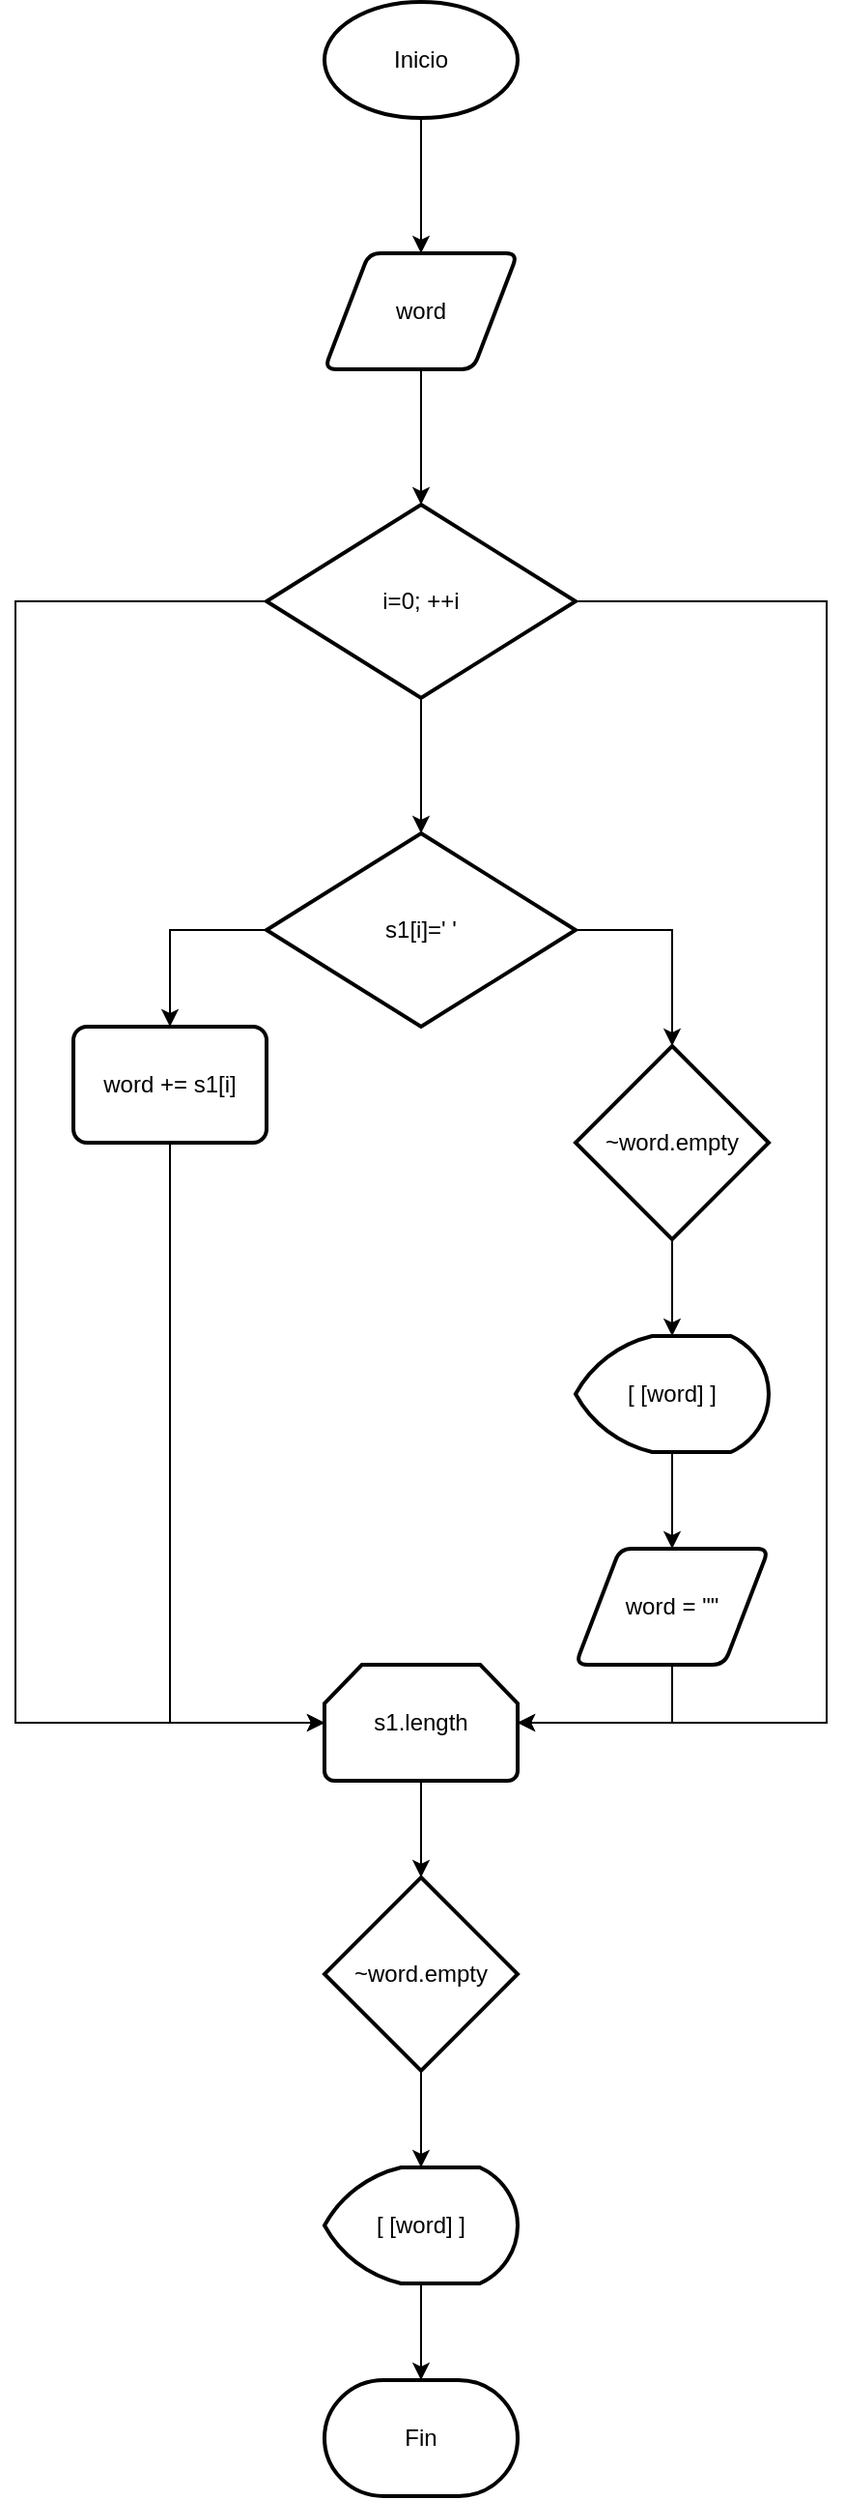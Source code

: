 <mxfile version="24.3.1" type="github">
  <diagram name="Página-1" id="tkLbO8by5taO0nFYaN6b">
    <mxGraphModel dx="1034" dy="518" grid="1" gridSize="10" guides="1" tooltips="1" connect="1" arrows="1" fold="1" page="1" pageScale="1" pageWidth="827" pageHeight="1169" math="0" shadow="0">
      <root>
        <mxCell id="0" />
        <mxCell id="1" parent="0" />
        <mxCell id="C-MHwO7wnLaSFYGx8b7M-3" value="" style="edgeStyle=orthogonalEdgeStyle;rounded=0;orthogonalLoop=1;jettySize=auto;html=1;entryX=0.5;entryY=0;entryDx=0;entryDy=0;" edge="1" parent="1" source="C-MHwO7wnLaSFYGx8b7M-1" target="C-MHwO7wnLaSFYGx8b7M-4">
          <mxGeometry relative="1" as="geometry">
            <mxPoint x="420" y="140" as="targetPoint" />
          </mxGeometry>
        </mxCell>
        <mxCell id="C-MHwO7wnLaSFYGx8b7M-1" value="Inicio" style="strokeWidth=2;html=1;shape=mxgraph.flowchart.start_1;whiteSpace=wrap;" vertex="1" parent="1">
          <mxGeometry x="370" y="10" width="100" height="60" as="geometry" />
        </mxCell>
        <mxCell id="C-MHwO7wnLaSFYGx8b7M-9" value="" style="edgeStyle=orthogonalEdgeStyle;rounded=0;orthogonalLoop=1;jettySize=auto;html=1;" edge="1" parent="1" source="C-MHwO7wnLaSFYGx8b7M-4" target="C-MHwO7wnLaSFYGx8b7M-8">
          <mxGeometry relative="1" as="geometry" />
        </mxCell>
        <mxCell id="C-MHwO7wnLaSFYGx8b7M-4" value="word" style="shape=parallelogram;html=1;strokeWidth=2;perimeter=parallelogramPerimeter;whiteSpace=wrap;rounded=1;arcSize=12;size=0.23;" vertex="1" parent="1">
          <mxGeometry x="370" y="140" width="100" height="60" as="geometry" />
        </mxCell>
        <mxCell id="C-MHwO7wnLaSFYGx8b7M-11" value="" style="edgeStyle=orthogonalEdgeStyle;rounded=0;orthogonalLoop=1;jettySize=auto;html=1;" edge="1" parent="1" source="C-MHwO7wnLaSFYGx8b7M-8" target="C-MHwO7wnLaSFYGx8b7M-10">
          <mxGeometry relative="1" as="geometry" />
        </mxCell>
        <mxCell id="C-MHwO7wnLaSFYGx8b7M-31" style="edgeStyle=orthogonalEdgeStyle;rounded=0;orthogonalLoop=1;jettySize=auto;html=1;entryX=0;entryY=0.5;entryDx=0;entryDy=0;entryPerimeter=0;" edge="1" parent="1" source="C-MHwO7wnLaSFYGx8b7M-8" target="C-MHwO7wnLaSFYGx8b7M-24">
          <mxGeometry relative="1" as="geometry">
            <mxPoint x="150" y="750" as="targetPoint" />
            <Array as="points">
              <mxPoint x="210" y="320" />
              <mxPoint x="210" y="900" />
            </Array>
          </mxGeometry>
        </mxCell>
        <mxCell id="C-MHwO7wnLaSFYGx8b7M-32" style="edgeStyle=orthogonalEdgeStyle;rounded=0;orthogonalLoop=1;jettySize=auto;html=1;entryX=1;entryY=0.5;entryDx=0;entryDy=0;entryPerimeter=0;" edge="1" parent="1" source="C-MHwO7wnLaSFYGx8b7M-8" target="C-MHwO7wnLaSFYGx8b7M-24">
          <mxGeometry relative="1" as="geometry">
            <mxPoint x="650.0" y="820" as="targetPoint" />
            <Array as="points">
              <mxPoint x="630" y="320" />
              <mxPoint x="630" y="900" />
            </Array>
          </mxGeometry>
        </mxCell>
        <mxCell id="C-MHwO7wnLaSFYGx8b7M-8" value="i=0; ++i" style="strokeWidth=2;html=1;shape=mxgraph.flowchart.decision;whiteSpace=wrap;" vertex="1" parent="1">
          <mxGeometry x="340" y="270" width="160" height="100" as="geometry" />
        </mxCell>
        <mxCell id="C-MHwO7wnLaSFYGx8b7M-17" style="edgeStyle=orthogonalEdgeStyle;rounded=0;orthogonalLoop=1;jettySize=auto;html=1;entryX=0.5;entryY=0;entryDx=0;entryDy=0;" edge="1" parent="1" source="C-MHwO7wnLaSFYGx8b7M-10" target="C-MHwO7wnLaSFYGx8b7M-16">
          <mxGeometry relative="1" as="geometry">
            <Array as="points">
              <mxPoint x="290" y="490" />
            </Array>
          </mxGeometry>
        </mxCell>
        <mxCell id="C-MHwO7wnLaSFYGx8b7M-10" value="s1[i]=&#39; &#39;" style="strokeWidth=2;html=1;shape=mxgraph.flowchart.decision;whiteSpace=wrap;" vertex="1" parent="1">
          <mxGeometry x="340" y="440" width="160" height="100" as="geometry" />
        </mxCell>
        <mxCell id="C-MHwO7wnLaSFYGx8b7M-16" value="word += s1[i]" style="rounded=1;whiteSpace=wrap;html=1;absoluteArcSize=1;arcSize=14;strokeWidth=2;" vertex="1" parent="1">
          <mxGeometry x="240" y="540" width="100" height="60" as="geometry" />
        </mxCell>
        <mxCell id="C-MHwO7wnLaSFYGx8b7M-21" value="" style="edgeStyle=orthogonalEdgeStyle;rounded=0;orthogonalLoop=1;jettySize=auto;html=1;" edge="1" parent="1" source="C-MHwO7wnLaSFYGx8b7M-18" target="C-MHwO7wnLaSFYGx8b7M-19">
          <mxGeometry relative="1" as="geometry" />
        </mxCell>
        <mxCell id="C-MHwO7wnLaSFYGx8b7M-18" value="~word.empty" style="strokeWidth=2;html=1;shape=mxgraph.flowchart.decision;whiteSpace=wrap;" vertex="1" parent="1">
          <mxGeometry x="500" y="550" width="100" height="100" as="geometry" />
        </mxCell>
        <mxCell id="C-MHwO7wnLaSFYGx8b7M-23" value="" style="edgeStyle=orthogonalEdgeStyle;rounded=0;orthogonalLoop=1;jettySize=auto;html=1;" edge="1" parent="1" source="C-MHwO7wnLaSFYGx8b7M-19" target="C-MHwO7wnLaSFYGx8b7M-22">
          <mxGeometry relative="1" as="geometry" />
        </mxCell>
        <mxCell id="C-MHwO7wnLaSFYGx8b7M-19" value="[ [word] ]" style="strokeWidth=2;html=1;shape=mxgraph.flowchart.display;whiteSpace=wrap;" vertex="1" parent="1">
          <mxGeometry x="500" y="700" width="100" height="60" as="geometry" />
        </mxCell>
        <mxCell id="C-MHwO7wnLaSFYGx8b7M-20" style="edgeStyle=orthogonalEdgeStyle;rounded=0;orthogonalLoop=1;jettySize=auto;html=1;entryX=0.5;entryY=0;entryDx=0;entryDy=0;entryPerimeter=0;" edge="1" parent="1" source="C-MHwO7wnLaSFYGx8b7M-10" target="C-MHwO7wnLaSFYGx8b7M-18">
          <mxGeometry relative="1" as="geometry">
            <Array as="points">
              <mxPoint x="550" y="490" />
            </Array>
          </mxGeometry>
        </mxCell>
        <mxCell id="C-MHwO7wnLaSFYGx8b7M-22" value="word = &quot;&quot;" style="shape=parallelogram;html=1;strokeWidth=2;perimeter=parallelogramPerimeter;whiteSpace=wrap;rounded=1;arcSize=12;size=0.23;" vertex="1" parent="1">
          <mxGeometry x="500" y="810" width="100" height="60" as="geometry" />
        </mxCell>
        <mxCell id="C-MHwO7wnLaSFYGx8b7M-28" value="" style="edgeStyle=orthogonalEdgeStyle;rounded=0;orthogonalLoop=1;jettySize=auto;html=1;" edge="1" parent="1" source="C-MHwO7wnLaSFYGx8b7M-24" target="C-MHwO7wnLaSFYGx8b7M-27">
          <mxGeometry relative="1" as="geometry" />
        </mxCell>
        <mxCell id="C-MHwO7wnLaSFYGx8b7M-24" value="s1.length" style="strokeWidth=2;html=1;shape=mxgraph.flowchart.loop_limit;whiteSpace=wrap;" vertex="1" parent="1">
          <mxGeometry x="370" y="870" width="100" height="60" as="geometry" />
        </mxCell>
        <mxCell id="C-MHwO7wnLaSFYGx8b7M-25" style="edgeStyle=orthogonalEdgeStyle;rounded=0;orthogonalLoop=1;jettySize=auto;html=1;entryX=1;entryY=0.5;entryDx=0;entryDy=0;entryPerimeter=0;" edge="1" parent="1" source="C-MHwO7wnLaSFYGx8b7M-22" target="C-MHwO7wnLaSFYGx8b7M-24">
          <mxGeometry relative="1" as="geometry">
            <Array as="points">
              <mxPoint x="550" y="900" />
            </Array>
          </mxGeometry>
        </mxCell>
        <mxCell id="C-MHwO7wnLaSFYGx8b7M-26" style="edgeStyle=orthogonalEdgeStyle;rounded=0;orthogonalLoop=1;jettySize=auto;html=1;entryX=0;entryY=0.5;entryDx=0;entryDy=0;entryPerimeter=0;" edge="1" parent="1" source="C-MHwO7wnLaSFYGx8b7M-16" target="C-MHwO7wnLaSFYGx8b7M-24">
          <mxGeometry relative="1" as="geometry">
            <Array as="points">
              <mxPoint x="290" y="900" />
            </Array>
          </mxGeometry>
        </mxCell>
        <mxCell id="C-MHwO7wnLaSFYGx8b7M-30" value="" style="edgeStyle=orthogonalEdgeStyle;rounded=0;orthogonalLoop=1;jettySize=auto;html=1;" edge="1" parent="1" source="C-MHwO7wnLaSFYGx8b7M-27" target="C-MHwO7wnLaSFYGx8b7M-29">
          <mxGeometry relative="1" as="geometry" />
        </mxCell>
        <mxCell id="C-MHwO7wnLaSFYGx8b7M-27" value="~word.empty" style="strokeWidth=2;html=1;shape=mxgraph.flowchart.decision;whiteSpace=wrap;" vertex="1" parent="1">
          <mxGeometry x="370" y="980" width="100" height="100" as="geometry" />
        </mxCell>
        <mxCell id="C-MHwO7wnLaSFYGx8b7M-34" value="" style="edgeStyle=orthogonalEdgeStyle;rounded=0;orthogonalLoop=1;jettySize=auto;html=1;" edge="1" parent="1" source="C-MHwO7wnLaSFYGx8b7M-29" target="C-MHwO7wnLaSFYGx8b7M-33">
          <mxGeometry relative="1" as="geometry" />
        </mxCell>
        <mxCell id="C-MHwO7wnLaSFYGx8b7M-29" value="[ [word] ]" style="strokeWidth=2;html=1;shape=mxgraph.flowchart.display;whiteSpace=wrap;" vertex="1" parent="1">
          <mxGeometry x="370" y="1130" width="100" height="60" as="geometry" />
        </mxCell>
        <mxCell id="C-MHwO7wnLaSFYGx8b7M-33" value="Fin" style="strokeWidth=2;html=1;shape=mxgraph.flowchart.terminator;whiteSpace=wrap;" vertex="1" parent="1">
          <mxGeometry x="370" y="1240" width="100" height="60" as="geometry" />
        </mxCell>
      </root>
    </mxGraphModel>
  </diagram>
</mxfile>
